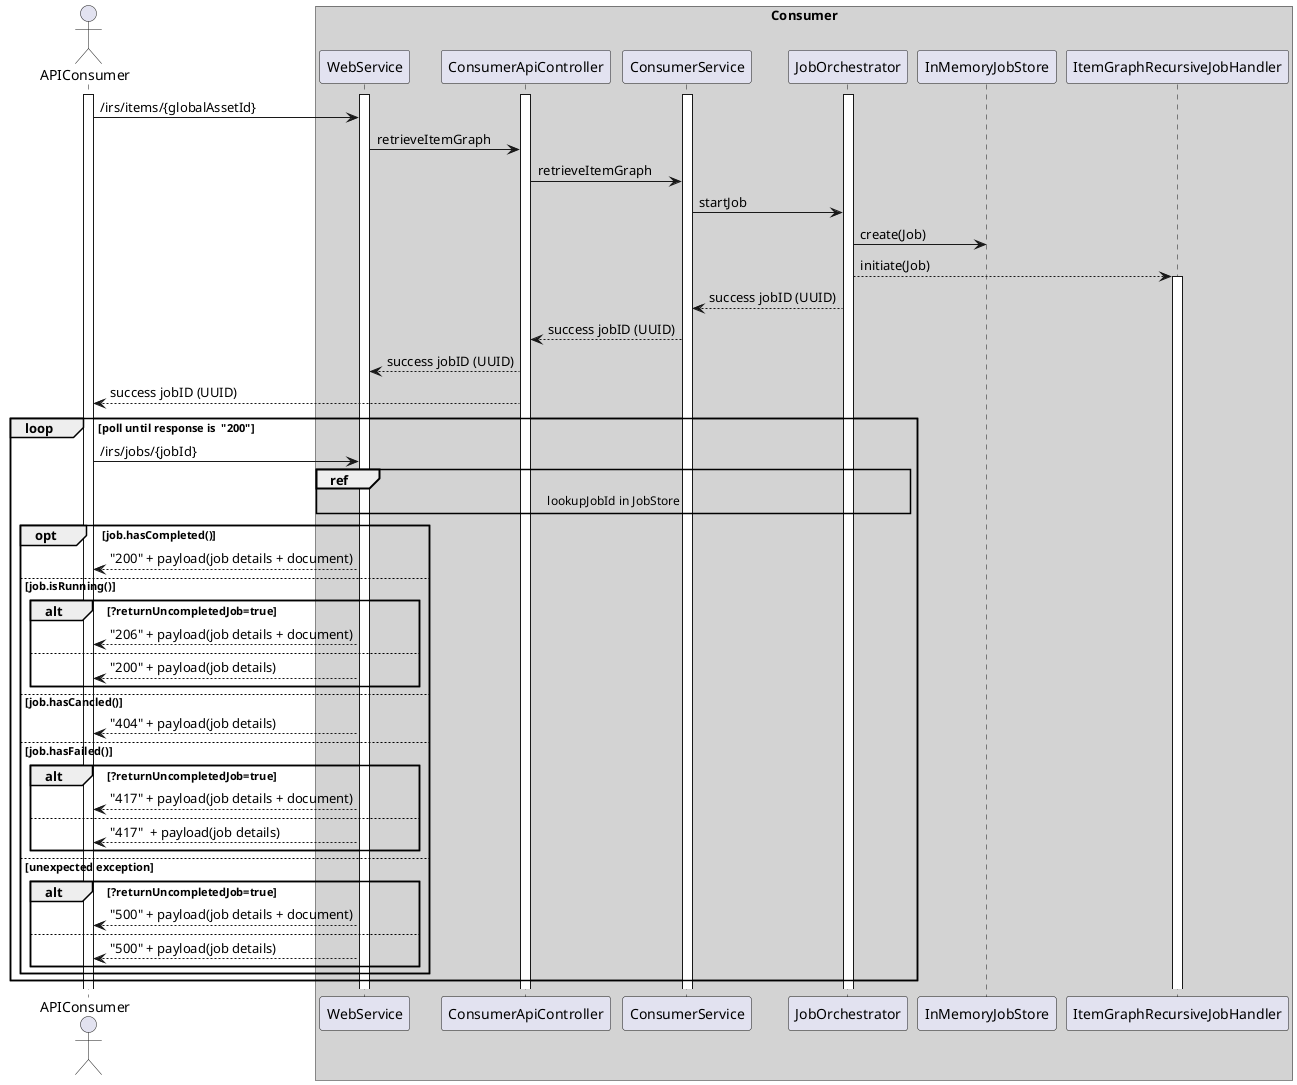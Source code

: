 @startuml
skinparam shadowing false

actor APIConsumer
activate APIConsumer

box "Consumer" #LightGrey
participant WebService
activate WebService
participant ConsumerApiController
activate ConsumerApiController
participant ConsumerService
activate ConsumerService
participant JobOrchestrator
activate JobOrchestrator

APIConsumer -> WebService : /irs/items/{globalAssetId}
WebService -> ConsumerApiController :  retrieveItemGraph
ConsumerApiController -> ConsumerService :  retrieveItemGraph
ConsumerService -> JobOrchestrator: startJob
JobOrchestrator -> InMemoryJobStore: create(Job)

JobOrchestrator --> ItemGraphRecursiveJobHandler: initiate(Job)
activate ItemGraphRecursiveJobHandler

ConsumerService <-- JobOrchestrator : success jobID (UUID)
ConsumerApiController <-- ConsumerService : success jobID (UUID)
WebService <-- ConsumerApiController : success jobID (UUID)
APIConsumer <-- ConsumerApiController : success jobID (UUID)

loop poll until response is  "200"
     APIConsumer -> WebService : /irs/jobs/{jobId}

     ref over WebService,  JobOrchestrator
        lookupJobId in JobStore
     end ref
     opt job.hasCompleted()
            APIConsumer <-- WebService : "200" + payload(job details + document)
     else job.isRunning()
           alt ?returnUncompletedJob=true
             APIConsumer <-- WebService : "206" + payload(job details + document)
           else
             APIConsumer <-- WebService : "200" + payload(job details)
            end alt
     else job.hasCancled()
             APIConsumer <-- WebService : "404" + payload(job details)
     else job.hasFailed()
        alt ?returnUncompletedJob=true
            APIConsumer <-- WebService : "417" + payload(job details + document)
        else
            APIConsumer <-- WebService : "417"  + payload(job details)
        end alt
      else  unexpected exception
        alt ?returnUncompletedJob=true
            APIConsumer <-- WebService : "500" + payload(job details + document)
        else
           APIConsumer <-- WebService : "500" + payload(job details)
           end alt
     end opt

end loop

@enduml